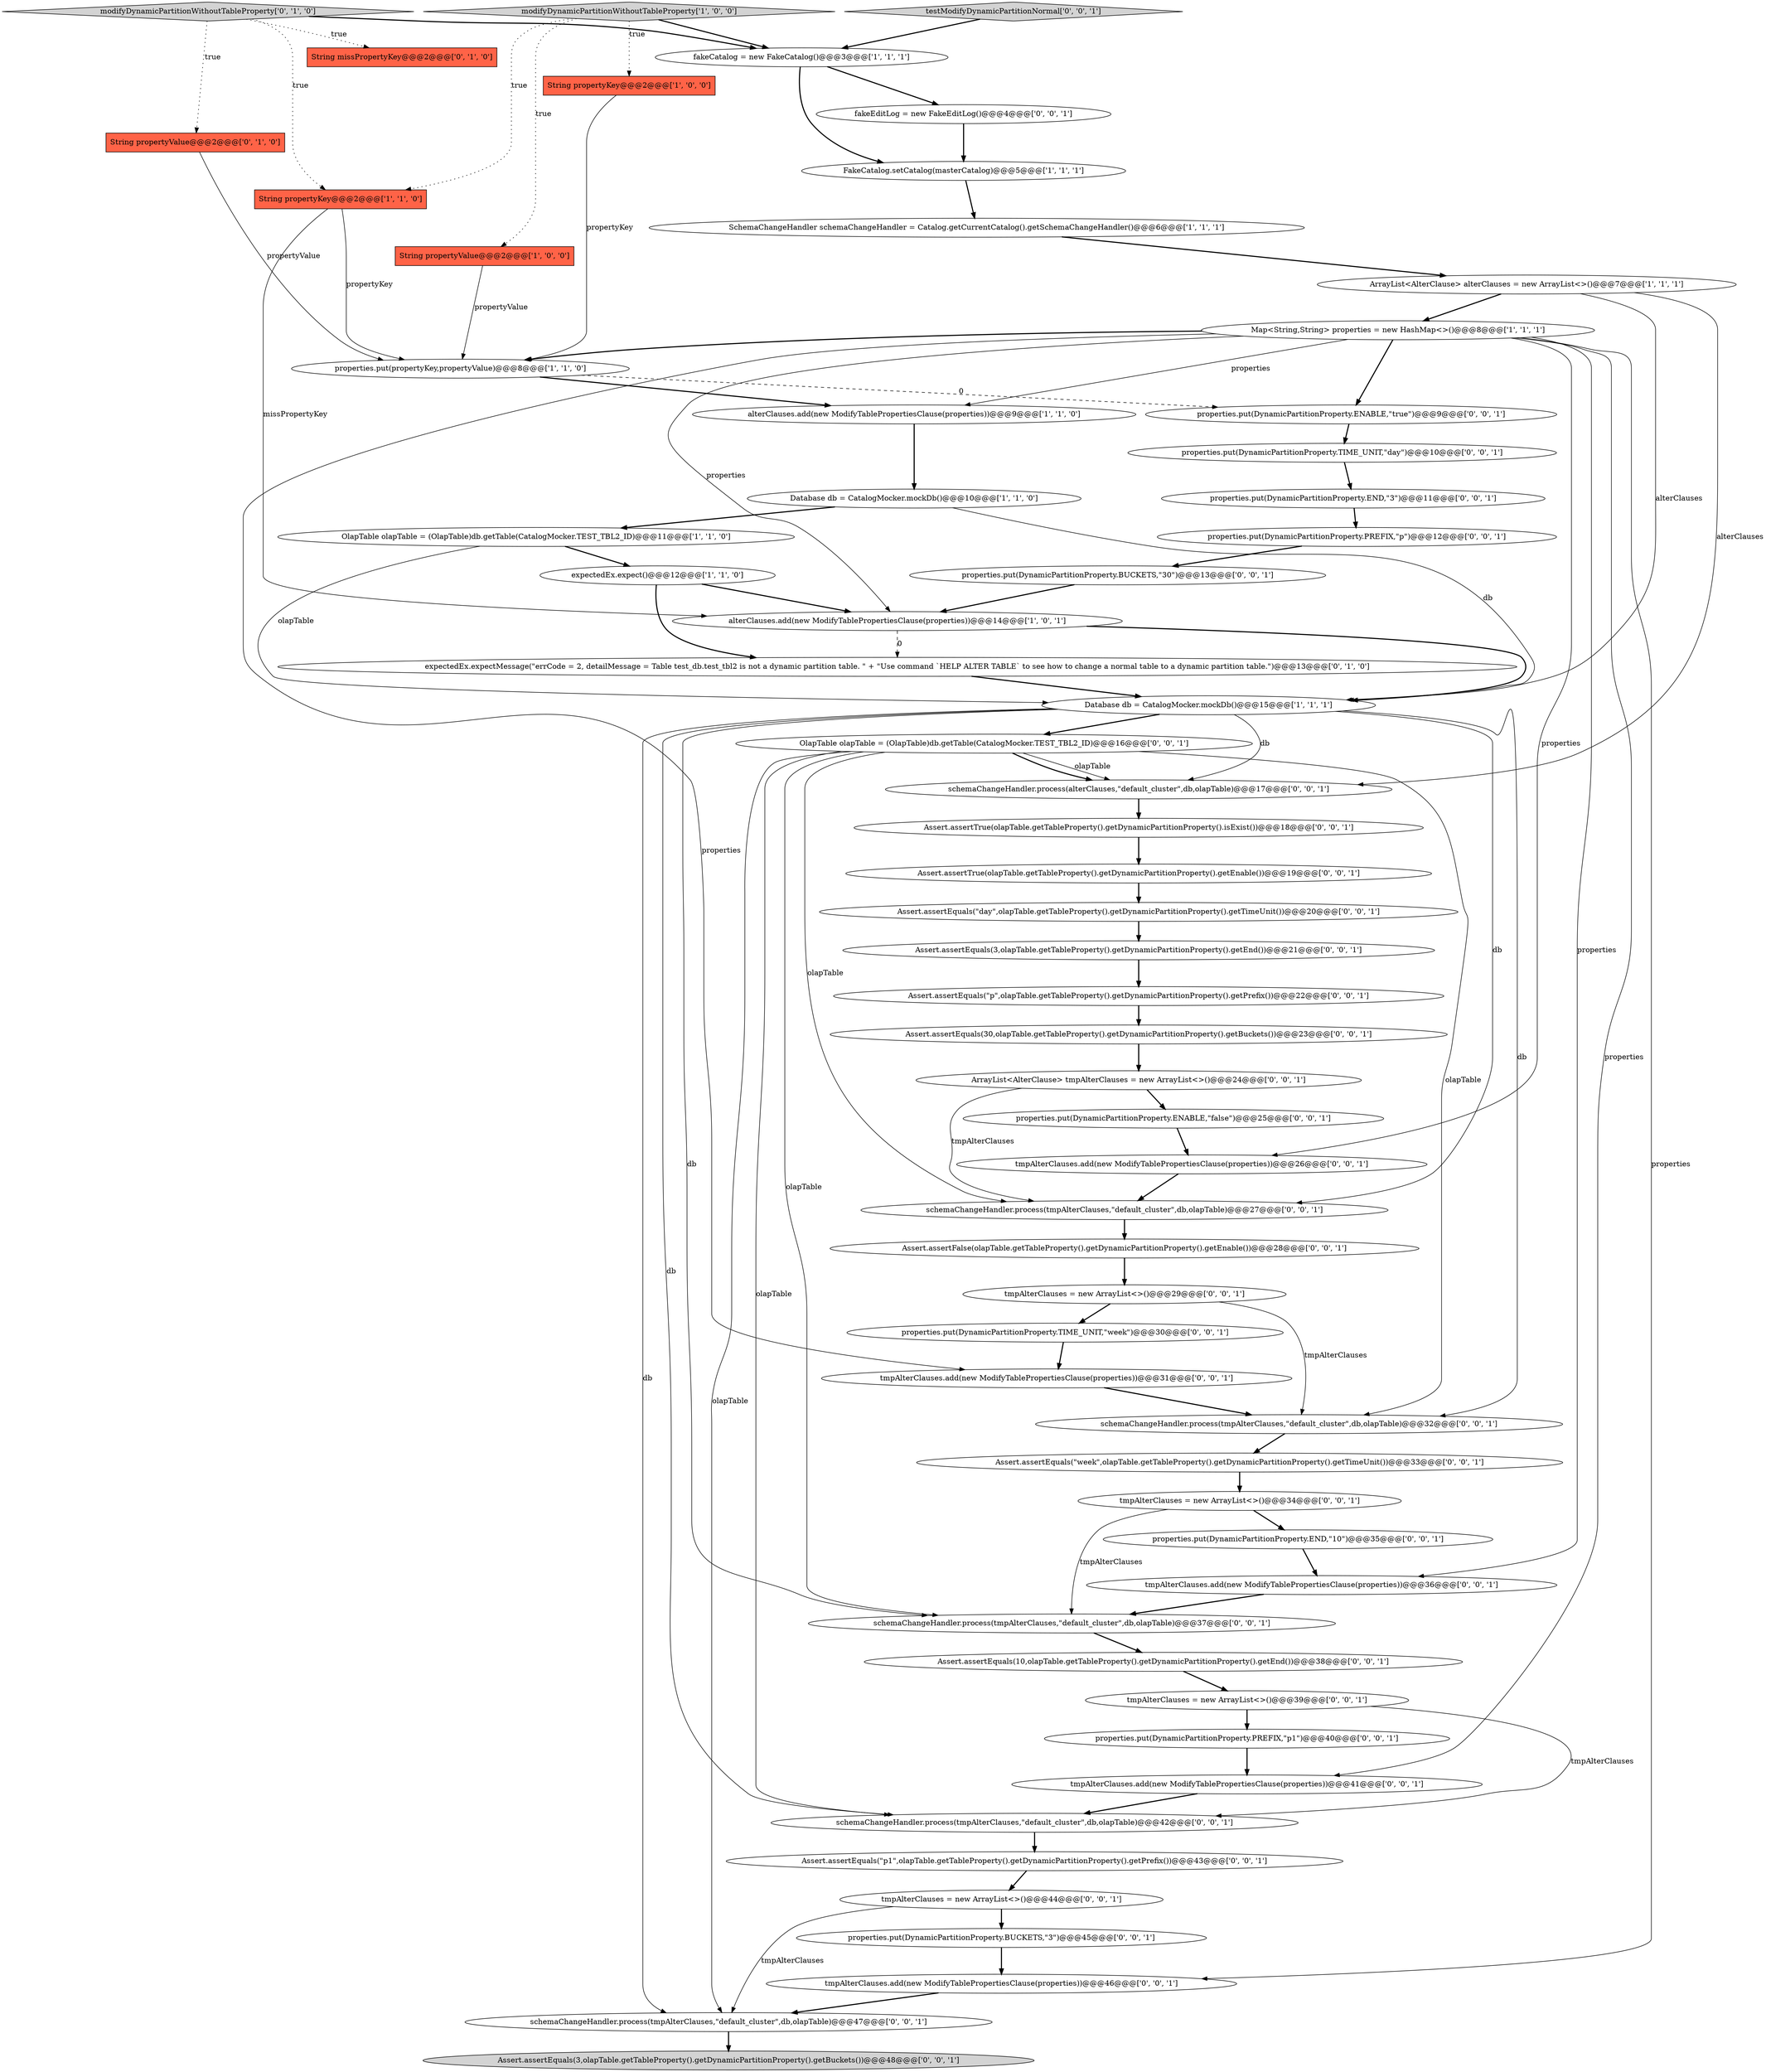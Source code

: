 digraph {
28 [style = filled, label = "tmpAlterClauses = new ArrayList<>()@@@34@@@['0', '0', '1']", fillcolor = white, shape = ellipse image = "AAA0AAABBB3BBB"];
34 [style = filled, label = "Assert.assertEquals(10,olapTable.getTableProperty().getDynamicPartitionProperty().getEnd())@@@38@@@['0', '0', '1']", fillcolor = white, shape = ellipse image = "AAA0AAABBB3BBB"];
51 [style = filled, label = "ArrayList<AlterClause> tmpAlterClauses = new ArrayList<>()@@@24@@@['0', '0', '1']", fillcolor = white, shape = ellipse image = "AAA0AAABBB3BBB"];
47 [style = filled, label = "schemaChangeHandler.process(tmpAlterClauses,\"default_cluster\",db,olapTable)@@@42@@@['0', '0', '1']", fillcolor = white, shape = ellipse image = "AAA0AAABBB3BBB"];
32 [style = filled, label = "properties.put(DynamicPartitionProperty.PREFIX,\"p\")@@@12@@@['0', '0', '1']", fillcolor = white, shape = ellipse image = "AAA0AAABBB3BBB"];
40 [style = filled, label = "fakeEditLog = new FakeEditLog()@@@4@@@['0', '0', '1']", fillcolor = white, shape = ellipse image = "AAA0AAABBB3BBB"];
9 [style = filled, label = "alterClauses.add(new ModifyTablePropertiesClause(properties))@@@14@@@['1', '0', '1']", fillcolor = white, shape = ellipse image = "AAA0AAABBB1BBB"];
58 [style = filled, label = "Assert.assertTrue(olapTable.getTableProperty().getDynamicPartitionProperty().getEnable())@@@19@@@['0', '0', '1']", fillcolor = white, shape = ellipse image = "AAA0AAABBB3BBB"];
2 [style = filled, label = "String propertyKey@@@2@@@['1', '0', '0']", fillcolor = tomato, shape = box image = "AAA0AAABBB1BBB"];
5 [style = filled, label = "Map<String,String> properties = new HashMap<>()@@@8@@@['1', '1', '1']", fillcolor = white, shape = ellipse image = "AAA0AAABBB1BBB"];
11 [style = filled, label = "FakeCatalog.setCatalog(masterCatalog)@@@5@@@['1', '1', '1']", fillcolor = white, shape = ellipse image = "AAA0AAABBB1BBB"];
59 [style = filled, label = "tmpAlterClauses.add(new ModifyTablePropertiesClause(properties))@@@46@@@['0', '0', '1']", fillcolor = white, shape = ellipse image = "AAA0AAABBB3BBB"];
35 [style = filled, label = "properties.put(DynamicPartitionProperty.PREFIX,\"p1\")@@@40@@@['0', '0', '1']", fillcolor = white, shape = ellipse image = "AAA0AAABBB3BBB"];
48 [style = filled, label = "Assert.assertTrue(olapTable.getTableProperty().getDynamicPartitionProperty().isExist())@@@18@@@['0', '0', '1']", fillcolor = white, shape = ellipse image = "AAA0AAABBB3BBB"];
17 [style = filled, label = "String propertyValue@@@2@@@['0', '1', '0']", fillcolor = tomato, shape = box image = "AAA0AAABBB2BBB"];
10 [style = filled, label = "Database db = CatalogMocker.mockDb()@@@15@@@['1', '1', '1']", fillcolor = white, shape = ellipse image = "AAA0AAABBB1BBB"];
21 [style = filled, label = "OlapTable olapTable = (OlapTable)db.getTable(CatalogMocker.TEST_TBL2_ID)@@@16@@@['0', '0', '1']", fillcolor = white, shape = ellipse image = "AAA0AAABBB3BBB"];
27 [style = filled, label = "Assert.assertEquals(\"week\",olapTable.getTableProperty().getDynamicPartitionProperty().getTimeUnit())@@@33@@@['0', '0', '1']", fillcolor = white, shape = ellipse image = "AAA0AAABBB3BBB"];
56 [style = filled, label = "Assert.assertFalse(olapTable.getTableProperty().getDynamicPartitionProperty().getEnable())@@@28@@@['0', '0', '1']", fillcolor = white, shape = ellipse image = "AAA0AAABBB3BBB"];
7 [style = filled, label = "ArrayList<AlterClause> alterClauses = new ArrayList<>()@@@7@@@['1', '1', '1']", fillcolor = white, shape = ellipse image = "AAA0AAABBB1BBB"];
15 [style = filled, label = "alterClauses.add(new ModifyTablePropertiesClause(properties))@@@9@@@['1', '1', '0']", fillcolor = white, shape = ellipse image = "AAA0AAABBB1BBB"];
37 [style = filled, label = "tmpAlterClauses.add(new ModifyTablePropertiesClause(properties))@@@31@@@['0', '0', '1']", fillcolor = white, shape = ellipse image = "AAA0AAABBB3BBB"];
54 [style = filled, label = "properties.put(DynamicPartitionProperty.END,\"3\")@@@11@@@['0', '0', '1']", fillcolor = white, shape = ellipse image = "AAA0AAABBB3BBB"];
18 [style = filled, label = "String missPropertyKey@@@2@@@['0', '1', '0']", fillcolor = tomato, shape = box image = "AAA0AAABBB2BBB"];
22 [style = filled, label = "Assert.assertEquals(\"p\",olapTable.getTableProperty().getDynamicPartitionProperty().getPrefix())@@@22@@@['0', '0', '1']", fillcolor = white, shape = ellipse image = "AAA0AAABBB3BBB"];
57 [style = filled, label = "tmpAlterClauses = new ArrayList<>()@@@44@@@['0', '0', '1']", fillcolor = white, shape = ellipse image = "AAA0AAABBB3BBB"];
44 [style = filled, label = "properties.put(DynamicPartitionProperty.TIME_UNIT,\"day\")@@@10@@@['0', '0', '1']", fillcolor = white, shape = ellipse image = "AAA0AAABBB3BBB"];
1 [style = filled, label = "Database db = CatalogMocker.mockDb()@@@10@@@['1', '1', '0']", fillcolor = white, shape = ellipse image = "AAA0AAABBB1BBB"];
23 [style = filled, label = "schemaChangeHandler.process(tmpAlterClauses,\"default_cluster\",db,olapTable)@@@32@@@['0', '0', '1']", fillcolor = white, shape = ellipse image = "AAA0AAABBB3BBB"];
33 [style = filled, label = "schemaChangeHandler.process(tmpAlterClauses,\"default_cluster\",db,olapTable)@@@27@@@['0', '0', '1']", fillcolor = white, shape = ellipse image = "AAA0AAABBB3BBB"];
16 [style = filled, label = "modifyDynamicPartitionWithoutTableProperty['0', '1', '0']", fillcolor = lightgray, shape = diamond image = "AAA0AAABBB2BBB"];
19 [style = filled, label = "expectedEx.expectMessage(\"errCode = 2, detailMessage = Table test_db.test_tbl2 is not a dynamic partition table. \" + \"Use command `HELP ALTER TABLE` to see how to change a normal table to a dynamic partition table.\")@@@13@@@['0', '1', '0']", fillcolor = white, shape = ellipse image = "AAA1AAABBB2BBB"];
0 [style = filled, label = "modifyDynamicPartitionWithoutTableProperty['1', '0', '0']", fillcolor = lightgray, shape = diamond image = "AAA0AAABBB1BBB"];
13 [style = filled, label = "fakeCatalog = new FakeCatalog()@@@3@@@['1', '1', '1']", fillcolor = white, shape = ellipse image = "AAA0AAABBB1BBB"];
53 [style = filled, label = "properties.put(DynamicPartitionProperty.BUCKETS,\"3\")@@@45@@@['0', '0', '1']", fillcolor = white, shape = ellipse image = "AAA0AAABBB3BBB"];
36 [style = filled, label = "tmpAlterClauses.add(new ModifyTablePropertiesClause(properties))@@@36@@@['0', '0', '1']", fillcolor = white, shape = ellipse image = "AAA0AAABBB3BBB"];
52 [style = filled, label = "schemaChangeHandler.process(tmpAlterClauses,\"default_cluster\",db,olapTable)@@@37@@@['0', '0', '1']", fillcolor = white, shape = ellipse image = "AAA0AAABBB3BBB"];
30 [style = filled, label = "tmpAlterClauses.add(new ModifyTablePropertiesClause(properties))@@@26@@@['0', '0', '1']", fillcolor = white, shape = ellipse image = "AAA0AAABBB3BBB"];
49 [style = filled, label = "Assert.assertEquals(\"day\",olapTable.getTableProperty().getDynamicPartitionProperty().getTimeUnit())@@@20@@@['0', '0', '1']", fillcolor = white, shape = ellipse image = "AAA0AAABBB3BBB"];
4 [style = filled, label = "String propertyValue@@@2@@@['1', '0', '0']", fillcolor = tomato, shape = box image = "AAA0AAABBB1BBB"];
46 [style = filled, label = "properties.put(DynamicPartitionProperty.TIME_UNIT,\"week\")@@@30@@@['0', '0', '1']", fillcolor = white, shape = ellipse image = "AAA0AAABBB3BBB"];
55 [style = filled, label = "properties.put(DynamicPartitionProperty.ENABLE,\"true\")@@@9@@@['0', '0', '1']", fillcolor = white, shape = ellipse image = "AAA0AAABBB3BBB"];
8 [style = filled, label = "SchemaChangeHandler schemaChangeHandler = Catalog.getCurrentCatalog().getSchemaChangeHandler()@@@6@@@['1', '1', '1']", fillcolor = white, shape = ellipse image = "AAA0AAABBB1BBB"];
12 [style = filled, label = "OlapTable olapTable = (OlapTable)db.getTable(CatalogMocker.TEST_TBL2_ID)@@@11@@@['1', '1', '0']", fillcolor = white, shape = ellipse image = "AAA0AAABBB1BBB"];
25 [style = filled, label = "properties.put(DynamicPartitionProperty.END,\"10\")@@@35@@@['0', '0', '1']", fillcolor = white, shape = ellipse image = "AAA0AAABBB3BBB"];
41 [style = filled, label = "properties.put(DynamicPartitionProperty.BUCKETS,\"30\")@@@13@@@['0', '0', '1']", fillcolor = white, shape = ellipse image = "AAA0AAABBB3BBB"];
39 [style = filled, label = "tmpAlterClauses.add(new ModifyTablePropertiesClause(properties))@@@41@@@['0', '0', '1']", fillcolor = white, shape = ellipse image = "AAA0AAABBB3BBB"];
50 [style = filled, label = "testModifyDynamicPartitionNormal['0', '0', '1']", fillcolor = lightgray, shape = diamond image = "AAA0AAABBB3BBB"];
38 [style = filled, label = "schemaChangeHandler.process(alterClauses,\"default_cluster\",db,olapTable)@@@17@@@['0', '0', '1']", fillcolor = white, shape = ellipse image = "AAA0AAABBB3BBB"];
24 [style = filled, label = "Assert.assertEquals(3,olapTable.getTableProperty().getDynamicPartitionProperty().getBuckets())@@@48@@@['0', '0', '1']", fillcolor = lightgray, shape = ellipse image = "AAA0AAABBB3BBB"];
20 [style = filled, label = "Assert.assertEquals(30,olapTable.getTableProperty().getDynamicPartitionProperty().getBuckets())@@@23@@@['0', '0', '1']", fillcolor = white, shape = ellipse image = "AAA0AAABBB3BBB"];
42 [style = filled, label = "Assert.assertEquals(3,olapTable.getTableProperty().getDynamicPartitionProperty().getEnd())@@@21@@@['0', '0', '1']", fillcolor = white, shape = ellipse image = "AAA0AAABBB3BBB"];
43 [style = filled, label = "schemaChangeHandler.process(tmpAlterClauses,\"default_cluster\",db,olapTable)@@@47@@@['0', '0', '1']", fillcolor = white, shape = ellipse image = "AAA0AAABBB3BBB"];
45 [style = filled, label = "Assert.assertEquals(\"p1\",olapTable.getTableProperty().getDynamicPartitionProperty().getPrefix())@@@43@@@['0', '0', '1']", fillcolor = white, shape = ellipse image = "AAA0AAABBB3BBB"];
3 [style = filled, label = "expectedEx.expect()@@@12@@@['1', '1', '0']", fillcolor = white, shape = ellipse image = "AAA0AAABBB1BBB"];
26 [style = filled, label = "tmpAlterClauses = new ArrayList<>()@@@39@@@['0', '0', '1']", fillcolor = white, shape = ellipse image = "AAA0AAABBB3BBB"];
29 [style = filled, label = "properties.put(DynamicPartitionProperty.ENABLE,\"false\")@@@25@@@['0', '0', '1']", fillcolor = white, shape = ellipse image = "AAA0AAABBB3BBB"];
6 [style = filled, label = "String propertyKey@@@2@@@['1', '1', '0']", fillcolor = tomato, shape = box image = "AAA0AAABBB1BBB"];
31 [style = filled, label = "tmpAlterClauses = new ArrayList<>()@@@29@@@['0', '0', '1']", fillcolor = white, shape = ellipse image = "AAA0AAABBB3BBB"];
14 [style = filled, label = "properties.put(propertyKey,propertyValue)@@@8@@@['1', '1', '0']", fillcolor = white, shape = ellipse image = "AAA0AAABBB1BBB"];
5->14 [style = bold, label=""];
10->21 [style = bold, label=""];
0->6 [style = dotted, label="true"];
15->1 [style = bold, label=""];
1->10 [style = solid, label="db"];
26->35 [style = bold, label=""];
16->18 [style = dotted, label="true"];
5->30 [style = solid, label="properties"];
17->14 [style = solid, label="propertyValue"];
22->20 [style = bold, label=""];
16->13 [style = bold, label=""];
16->6 [style = dotted, label="true"];
13->11 [style = bold, label=""];
46->37 [style = bold, label=""];
5->37 [style = solid, label="properties"];
3->9 [style = bold, label=""];
21->43 [style = solid, label="olapTable"];
54->32 [style = bold, label=""];
39->47 [style = bold, label=""];
47->45 [style = bold, label=""];
34->26 [style = bold, label=""];
21->33 [style = solid, label="olapTable"];
4->14 [style = solid, label="propertyValue"];
23->27 [style = bold, label=""];
40->11 [style = bold, label=""];
31->23 [style = solid, label="tmpAlterClauses"];
10->38 [style = solid, label="db"];
27->28 [style = bold, label=""];
1->12 [style = bold, label=""];
56->31 [style = bold, label=""];
59->43 [style = bold, label=""];
5->9 [style = solid, label="properties"];
21->52 [style = solid, label="olapTable"];
20->51 [style = bold, label=""];
9->19 [style = dashed, label="0"];
58->49 [style = bold, label=""];
26->47 [style = solid, label="tmpAlterClauses"];
5->39 [style = solid, label="properties"];
38->48 [style = bold, label=""];
21->23 [style = solid, label="olapTable"];
5->36 [style = solid, label="properties"];
36->52 [style = bold, label=""];
9->10 [style = bold, label=""];
42->22 [style = bold, label=""];
0->2 [style = dotted, label="true"];
10->23 [style = solid, label="db"];
12->10 [style = solid, label="olapTable"];
50->13 [style = bold, label=""];
25->36 [style = bold, label=""];
21->47 [style = solid, label="olapTable"];
10->47 [style = solid, label="db"];
51->33 [style = solid, label="tmpAlterClauses"];
48->58 [style = bold, label=""];
28->52 [style = solid, label="tmpAlterClauses"];
57->43 [style = solid, label="tmpAlterClauses"];
21->38 [style = solid, label="olapTable"];
30->33 [style = bold, label=""];
31->46 [style = bold, label=""];
10->43 [style = solid, label="db"];
11->8 [style = bold, label=""];
12->3 [style = bold, label=""];
3->19 [style = bold, label=""];
10->33 [style = solid, label="db"];
21->38 [style = bold, label=""];
49->42 [style = bold, label=""];
7->5 [style = bold, label=""];
8->7 [style = bold, label=""];
16->17 [style = dotted, label="true"];
14->15 [style = bold, label=""];
2->14 [style = solid, label="propertyKey"];
6->14 [style = solid, label="propertyKey"];
43->24 [style = bold, label=""];
45->57 [style = bold, label=""];
29->30 [style = bold, label=""];
19->10 [style = bold, label=""];
14->55 [style = dashed, label="0"];
55->44 [style = bold, label=""];
53->59 [style = bold, label=""];
6->9 [style = solid, label="missPropertyKey"];
0->13 [style = bold, label=""];
13->40 [style = bold, label=""];
35->39 [style = bold, label=""];
57->53 [style = bold, label=""];
7->38 [style = solid, label="alterClauses"];
10->52 [style = solid, label="db"];
51->29 [style = bold, label=""];
5->15 [style = solid, label="properties"];
5->59 [style = solid, label="properties"];
33->56 [style = bold, label=""];
41->9 [style = bold, label=""];
7->10 [style = solid, label="alterClauses"];
44->54 [style = bold, label=""];
5->55 [style = bold, label=""];
0->4 [style = dotted, label="true"];
37->23 [style = bold, label=""];
52->34 [style = bold, label=""];
32->41 [style = bold, label=""];
28->25 [style = bold, label=""];
}
